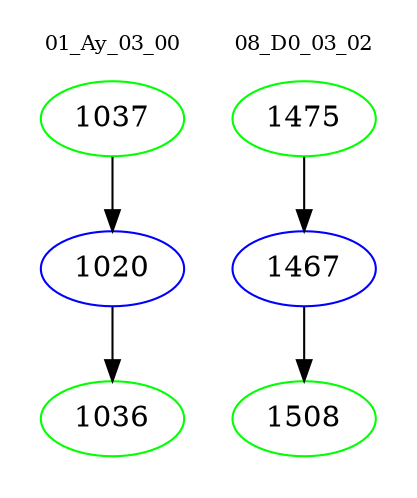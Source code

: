 digraph{
subgraph cluster_0 {
color = white
label = "01_Ay_03_00";
fontsize=10;
T0_1037 [label="1037", color="green"]
T0_1037 -> T0_1020 [color="black"]
T0_1020 [label="1020", color="blue"]
T0_1020 -> T0_1036 [color="black"]
T0_1036 [label="1036", color="green"]
}
subgraph cluster_1 {
color = white
label = "08_D0_03_02";
fontsize=10;
T1_1475 [label="1475", color="green"]
T1_1475 -> T1_1467 [color="black"]
T1_1467 [label="1467", color="blue"]
T1_1467 -> T1_1508 [color="black"]
T1_1508 [label="1508", color="green"]
}
}

